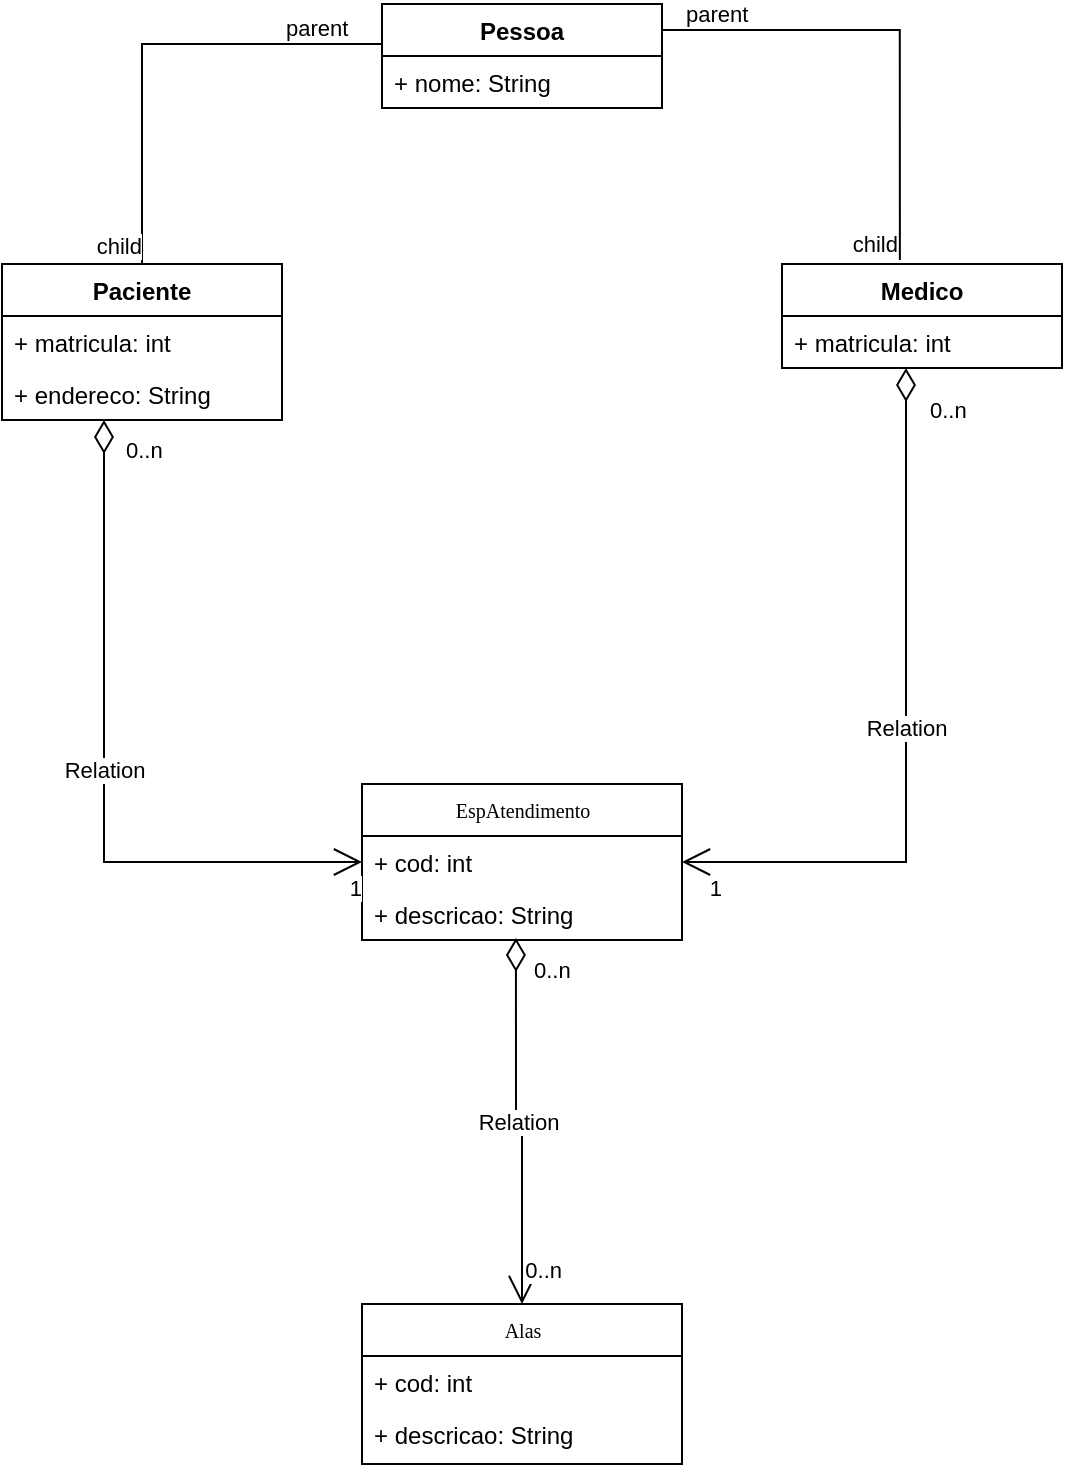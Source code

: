 <mxfile version="15.5.2" type="device"><diagram name="Page-1" id="c4acf3e9-155e-7222-9cf6-157b1a14988f"><mxGraphModel dx="868" dy="450" grid="1" gridSize="10" guides="1" tooltips="1" connect="1" arrows="1" fold="1" page="1" pageScale="1" pageWidth="850" pageHeight="1100" background="none" math="0" shadow="0"><root><mxCell id="0"/><mxCell id="1" parent="0"/><mxCell id="17acba5748e5396b-20" value="Alas" style="swimlane;html=1;fontStyle=0;childLayout=stackLayout;horizontal=1;startSize=26;fillColor=none;horizontalStack=0;resizeParent=1;resizeLast=0;collapsible=1;marginBottom=0;swimlaneFillColor=#ffffff;rounded=0;shadow=0;comic=0;labelBackgroundColor=none;strokeWidth=1;fontFamily=Verdana;fontSize=10;align=center;" parent="1" vertex="1"><mxGeometry x="290" y="690" width="160" height="80" as="geometry"/></mxCell><mxCell id="17acba5748e5396b-21" value="+ cod: int&amp;nbsp;" style="text;html=1;strokeColor=none;fillColor=none;align=left;verticalAlign=top;spacingLeft=4;spacingRight=4;whiteSpace=wrap;overflow=hidden;rotatable=0;points=[[0,0.5],[1,0.5]];portConstraint=eastwest;" parent="17acba5748e5396b-20" vertex="1"><mxGeometry y="26" width="160" height="26" as="geometry"/></mxCell><mxCell id="17acba5748e5396b-24" value="+ descricao: String" style="text;html=1;strokeColor=none;fillColor=none;align=left;verticalAlign=top;spacingLeft=4;spacingRight=4;whiteSpace=wrap;overflow=hidden;rotatable=0;points=[[0,0.5],[1,0.5]];portConstraint=eastwest;" parent="17acba5748e5396b-20" vertex="1"><mxGeometry y="52" width="160" height="26" as="geometry"/></mxCell><mxCell id="17acba5748e5396b-30" value="EspAtendimento" style="swimlane;html=1;fontStyle=0;childLayout=stackLayout;horizontal=1;startSize=26;fillColor=none;horizontalStack=0;resizeParent=1;resizeLast=0;collapsible=1;marginBottom=0;swimlaneFillColor=#ffffff;rounded=0;shadow=0;comic=0;labelBackgroundColor=none;strokeWidth=1;fontFamily=Verdana;fontSize=10;align=center;" parent="1" vertex="1"><mxGeometry x="290" y="430" width="160" height="78" as="geometry"/></mxCell><mxCell id="DmNVhgcOQg0hEemLCBPT-26" value="+ cod: int&amp;nbsp;" style="text;html=1;strokeColor=none;fillColor=none;align=left;verticalAlign=top;spacingLeft=4;spacingRight=4;whiteSpace=wrap;overflow=hidden;rotatable=0;points=[[0,0.5],[1,0.5]];portConstraint=eastwest;" vertex="1" parent="17acba5748e5396b-30"><mxGeometry y="26" width="160" height="26" as="geometry"/></mxCell><mxCell id="DmNVhgcOQg0hEemLCBPT-25" value="+ descricao: String" style="text;html=1;strokeColor=none;fillColor=none;align=left;verticalAlign=top;spacingLeft=4;spacingRight=4;whiteSpace=wrap;overflow=hidden;rotatable=0;points=[[0,0.5],[1,0.5]];portConstraint=eastwest;" vertex="1" parent="17acba5748e5396b-30"><mxGeometry y="52" width="160" height="26" as="geometry"/></mxCell><mxCell id="DmNVhgcOQg0hEemLCBPT-1" value="Pessoa" style="swimlane;fontStyle=1;childLayout=stackLayout;horizontal=1;startSize=26;fillColor=none;horizontalStack=0;resizeParent=1;resizeParentMax=0;resizeLast=0;collapsible=1;marginBottom=0;" vertex="1" parent="1"><mxGeometry x="300" y="40" width="140" height="52" as="geometry"/></mxCell><mxCell id="DmNVhgcOQg0hEemLCBPT-2" value="+ nome: String" style="text;strokeColor=none;fillColor=none;align=left;verticalAlign=top;spacingLeft=4;spacingRight=4;overflow=hidden;rotatable=0;points=[[0,0.5],[1,0.5]];portConstraint=eastwest;" vertex="1" parent="DmNVhgcOQg0hEemLCBPT-1"><mxGeometry y="26" width="140" height="26" as="geometry"/></mxCell><mxCell id="DmNVhgcOQg0hEemLCBPT-5" value="Paciente" style="swimlane;fontStyle=1;childLayout=stackLayout;horizontal=1;startSize=26;fillColor=none;horizontalStack=0;resizeParent=1;resizeParentMax=0;resizeLast=0;collapsible=1;marginBottom=0;" vertex="1" parent="1"><mxGeometry x="110" y="170" width="140" height="78" as="geometry"/></mxCell><mxCell id="DmNVhgcOQg0hEemLCBPT-11" value="+ matricula: int" style="text;strokeColor=none;fillColor=none;align=left;verticalAlign=top;spacingLeft=4;spacingRight=4;overflow=hidden;rotatable=0;points=[[0,0.5],[1,0.5]];portConstraint=eastwest;" vertex="1" parent="DmNVhgcOQg0hEemLCBPT-5"><mxGeometry y="26" width="140" height="26" as="geometry"/></mxCell><mxCell id="DmNVhgcOQg0hEemLCBPT-7" value="+ endereco: String" style="text;strokeColor=none;fillColor=none;align=left;verticalAlign=top;spacingLeft=4;spacingRight=4;overflow=hidden;rotatable=0;points=[[0,0.5],[1,0.5]];portConstraint=eastwest;" vertex="1" parent="DmNVhgcOQg0hEemLCBPT-5"><mxGeometry y="52" width="140" height="26" as="geometry"/></mxCell><mxCell id="DmNVhgcOQg0hEemLCBPT-8" value="Medico" style="swimlane;fontStyle=1;childLayout=stackLayout;horizontal=1;startSize=26;fillColor=none;horizontalStack=0;resizeParent=1;resizeParentMax=0;resizeLast=0;collapsible=1;marginBottom=0;" vertex="1" parent="1"><mxGeometry x="500" y="170" width="140" height="52" as="geometry"/></mxCell><mxCell id="DmNVhgcOQg0hEemLCBPT-10" value="+ matricula: int" style="text;strokeColor=none;fillColor=none;align=left;verticalAlign=top;spacingLeft=4;spacingRight=4;overflow=hidden;rotatable=0;points=[[0,0.5],[1,0.5]];portConstraint=eastwest;" vertex="1" parent="DmNVhgcOQg0hEemLCBPT-8"><mxGeometry y="26" width="140" height="26" as="geometry"/></mxCell><mxCell id="DmNVhgcOQg0hEemLCBPT-12" value="" style="endArrow=none;html=1;edgeStyle=orthogonalEdgeStyle;rounded=0;exitX=1;exitY=0.25;exitDx=0;exitDy=0;entryX=0.421;entryY=-0.038;entryDx=0;entryDy=0;entryPerimeter=0;" edge="1" parent="1" source="DmNVhgcOQg0hEemLCBPT-1" target="DmNVhgcOQg0hEemLCBPT-8"><mxGeometry relative="1" as="geometry"><mxPoint x="480" y="60" as="sourcePoint"/><mxPoint x="640" y="60" as="targetPoint"/></mxGeometry></mxCell><mxCell id="DmNVhgcOQg0hEemLCBPT-13" value="parent" style="edgeLabel;resizable=0;html=1;align=left;verticalAlign=bottom;" connectable="0" vertex="1" parent="DmNVhgcOQg0hEemLCBPT-12"><mxGeometry x="-1" relative="1" as="geometry"><mxPoint x="10" as="offset"/></mxGeometry></mxCell><mxCell id="DmNVhgcOQg0hEemLCBPT-14" value="child" style="edgeLabel;resizable=0;html=1;align=right;verticalAlign=bottom;" connectable="0" vertex="1" parent="DmNVhgcOQg0hEemLCBPT-12"><mxGeometry x="1" relative="1" as="geometry"/></mxCell><mxCell id="DmNVhgcOQg0hEemLCBPT-18" value="" style="endArrow=none;html=1;edgeStyle=orthogonalEdgeStyle;rounded=0;entryX=0.5;entryY=0;entryDx=0;entryDy=0;exitX=0;exitY=0.385;exitDx=0;exitDy=0;exitPerimeter=0;" edge="1" parent="1" source="DmNVhgcOQg0hEemLCBPT-1" target="DmNVhgcOQg0hEemLCBPT-5"><mxGeometry relative="1" as="geometry"><mxPoint x="80" y="60" as="sourcePoint"/><mxPoint x="240" y="60" as="targetPoint"/></mxGeometry></mxCell><mxCell id="DmNVhgcOQg0hEemLCBPT-19" value="parent" style="edgeLabel;resizable=0;html=1;align=left;verticalAlign=bottom;" connectable="0" vertex="1" parent="DmNVhgcOQg0hEemLCBPT-18"><mxGeometry x="-1" relative="1" as="geometry"><mxPoint x="-50" as="offset"/></mxGeometry></mxCell><mxCell id="DmNVhgcOQg0hEemLCBPT-20" value="child" style="edgeLabel;resizable=0;html=1;align=right;verticalAlign=bottom;" connectable="0" vertex="1" parent="DmNVhgcOQg0hEemLCBPT-18"><mxGeometry x="1" relative="1" as="geometry"/></mxCell><mxCell id="DmNVhgcOQg0hEemLCBPT-27" value="Relation" style="endArrow=open;html=1;endSize=12;startArrow=diamondThin;startSize=14;startFill=0;edgeStyle=orthogonalEdgeStyle;rounded=0;entryX=0.5;entryY=0;entryDx=0;entryDy=0;exitX=0.481;exitY=0.962;exitDx=0;exitDy=0;exitPerimeter=0;" edge="1" parent="1" source="DmNVhgcOQg0hEemLCBPT-25" target="17acba5748e5396b-20"><mxGeometry relative="1" as="geometry"><mxPoint x="190" y="340" as="sourcePoint"/><mxPoint x="350" y="340" as="targetPoint"/></mxGeometry></mxCell><mxCell id="DmNVhgcOQg0hEemLCBPT-28" value="0..n" style="edgeLabel;resizable=0;html=1;align=left;verticalAlign=top;" connectable="0" vertex="1" parent="DmNVhgcOQg0hEemLCBPT-27"><mxGeometry x="-1" relative="1" as="geometry"><mxPoint x="7" y="3" as="offset"/></mxGeometry></mxCell><mxCell id="DmNVhgcOQg0hEemLCBPT-29" value="0..n" style="edgeLabel;resizable=0;html=1;align=right;verticalAlign=top;" connectable="0" vertex="1" parent="DmNVhgcOQg0hEemLCBPT-27"><mxGeometry x="1" relative="1" as="geometry"><mxPoint x="20" y="-30" as="offset"/></mxGeometry></mxCell><mxCell id="DmNVhgcOQg0hEemLCBPT-30" value="Relation" style="endArrow=open;html=1;endSize=12;startArrow=diamondThin;startSize=14;startFill=0;edgeStyle=orthogonalEdgeStyle;rounded=0;entryX=1;entryY=0.5;entryDx=0;entryDy=0;" edge="1" parent="1" source="DmNVhgcOQg0hEemLCBPT-8" target="DmNVhgcOQg0hEemLCBPT-26"><mxGeometry relative="1" as="geometry"><mxPoint x="520" y="290" as="sourcePoint"/><mxPoint x="680" y="290" as="targetPoint"/><Array as="points"><mxPoint x="562" y="469"/></Array></mxGeometry></mxCell><mxCell id="DmNVhgcOQg0hEemLCBPT-31" value="0..n" style="edgeLabel;resizable=0;html=1;align=left;verticalAlign=top;" connectable="0" vertex="1" parent="DmNVhgcOQg0hEemLCBPT-30"><mxGeometry x="-1" relative="1" as="geometry"><mxPoint x="10" y="8" as="offset"/></mxGeometry></mxCell><mxCell id="DmNVhgcOQg0hEemLCBPT-32" value="1" style="edgeLabel;resizable=0;html=1;align=right;verticalAlign=top;" connectable="0" vertex="1" parent="DmNVhgcOQg0hEemLCBPT-30"><mxGeometry x="1" relative="1" as="geometry"><mxPoint x="20" as="offset"/></mxGeometry></mxCell><mxCell id="DmNVhgcOQg0hEemLCBPT-33" value="Relation" style="endArrow=open;html=1;endSize=12;startArrow=diamondThin;startSize=14;startFill=0;edgeStyle=orthogonalEdgeStyle;rounded=0;entryX=0;entryY=0.5;entryDx=0;entryDy=0;" edge="1" parent="1" source="DmNVhgcOQg0hEemLCBPT-7" target="DmNVhgcOQg0hEemLCBPT-26"><mxGeometry relative="1" as="geometry"><mxPoint x="90" y="450" as="sourcePoint"/><mxPoint x="250" y="450" as="targetPoint"/><Array as="points"><mxPoint x="161" y="469"/></Array></mxGeometry></mxCell><mxCell id="DmNVhgcOQg0hEemLCBPT-34" value="0..n" style="edgeLabel;resizable=0;html=1;align=left;verticalAlign=top;" connectable="0" vertex="1" parent="DmNVhgcOQg0hEemLCBPT-33"><mxGeometry x="-1" relative="1" as="geometry"><mxPoint x="9" y="2" as="offset"/></mxGeometry></mxCell><mxCell id="DmNVhgcOQg0hEemLCBPT-35" value="1" style="edgeLabel;resizable=0;html=1;align=right;verticalAlign=top;" connectable="0" vertex="1" parent="DmNVhgcOQg0hEemLCBPT-33"><mxGeometry x="1" relative="1" as="geometry"/></mxCell></root></mxGraphModel></diagram></mxfile>